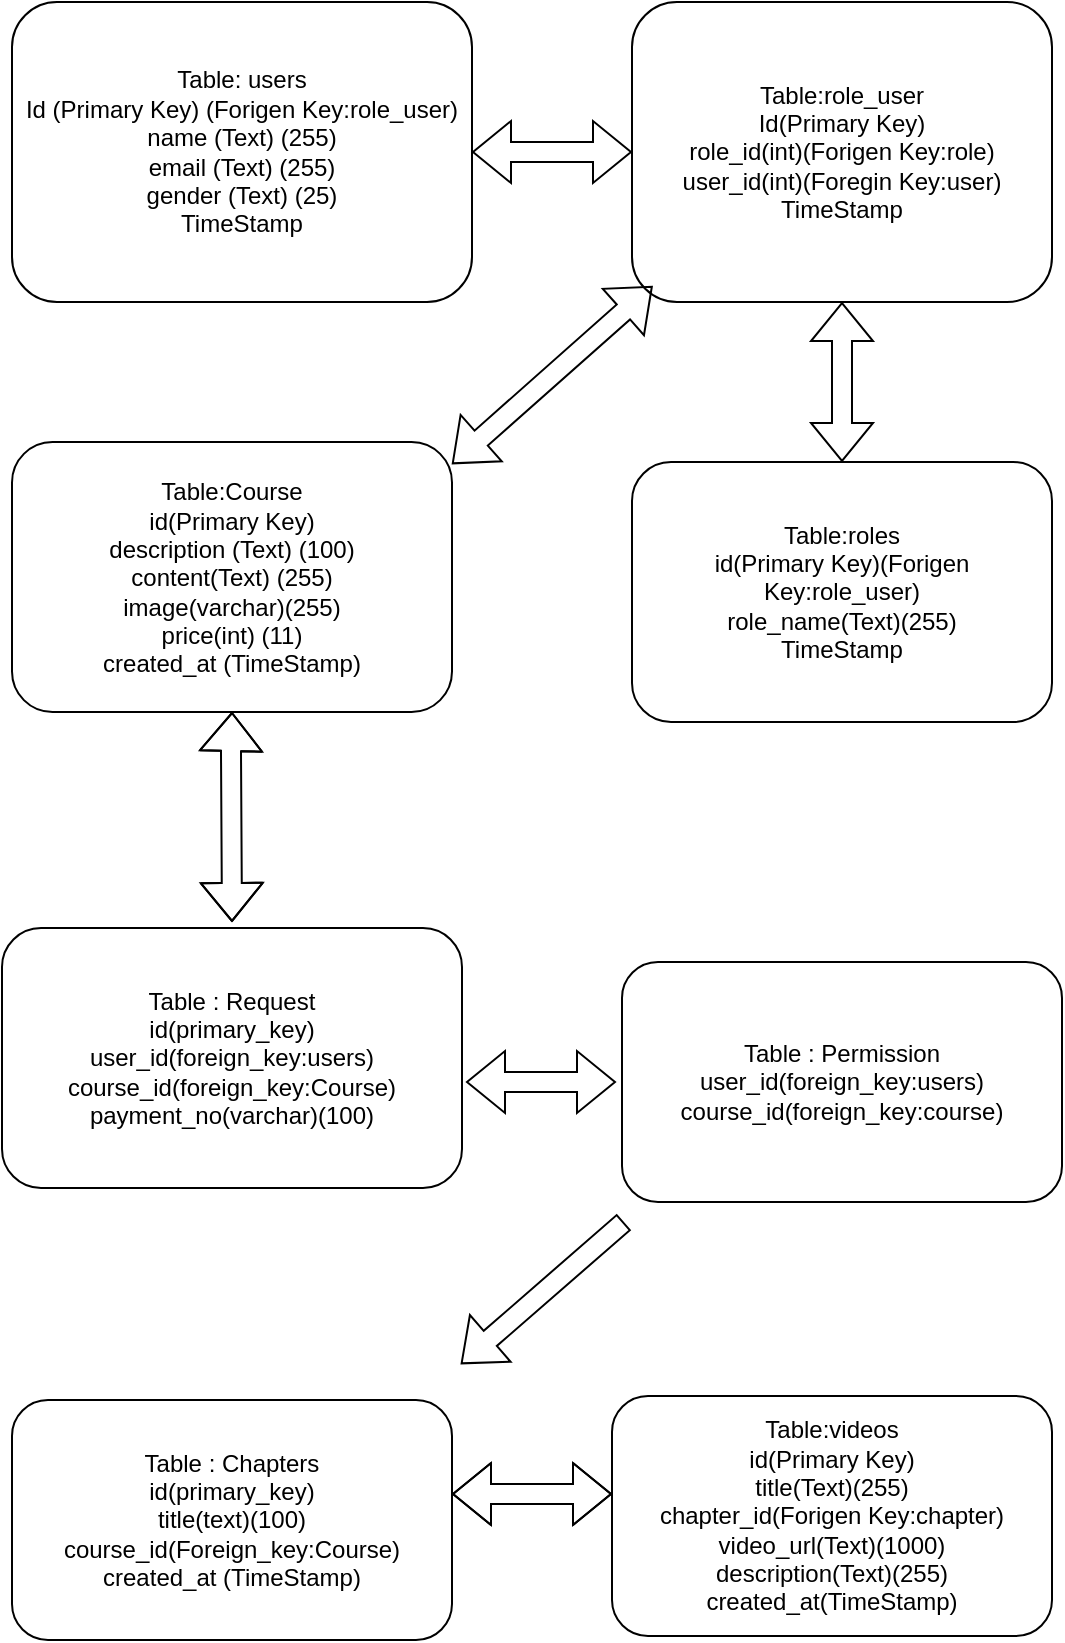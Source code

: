 <mxfile version="24.4.10" type="device">
  <diagram name="Page-1" id="hiuSERij68VwZIGt3HrL">
    <mxGraphModel dx="1563" dy="789" grid="1" gridSize="10" guides="1" tooltips="1" connect="1" arrows="1" fold="1" page="1" pageScale="1" pageWidth="850" pageHeight="1100" math="0" shadow="0">
      <root>
        <mxCell id="0" />
        <mxCell id="1" parent="0" />
        <mxCell id="w_pe8mge4aM9Xq12h-Tg-1" value="Table: users&lt;br&gt;Id (Primary Key) (Forigen Key:role_user)&lt;br&gt;name (Text) (255)&lt;br&gt;email (Text) (255)&lt;br&gt;&lt;div&gt;gender (Text) (25)&lt;/div&gt;&lt;div&gt;TimeStamp&lt;br&gt;&lt;/div&gt;" style="rounded=1;whiteSpace=wrap;html=1;" parent="1" vertex="1">
          <mxGeometry x="190" y="120" width="230" height="150" as="geometry" />
        </mxCell>
        <mxCell id="9HccbvvZ-AA2k1e7KVH--3" value="Table:role_user&lt;div&gt;Id(Primary Key)&lt;/div&gt;&lt;div&gt;role_id(int)(Forigen Key:role)&lt;/div&gt;&lt;div&gt;user_id(int)(Foregin Key:user)&lt;/div&gt;&lt;div&gt;TimeStamp&lt;br&gt;&lt;/div&gt;" style="rounded=1;whiteSpace=wrap;html=1;" parent="1" vertex="1">
          <mxGeometry x="500" y="120" width="210" height="150" as="geometry" />
        </mxCell>
        <mxCell id="9HccbvvZ-AA2k1e7KVH--5" value="Table:roles&lt;div&gt;id(Primary Key)(Forigen Key:role_user)&lt;/div&gt;&lt;div&gt;role_name(Text)(255)&lt;/div&gt;&lt;div&gt;TimeStamp&lt;br&gt;&lt;/div&gt;" style="rounded=1;whiteSpace=wrap;html=1;" parent="1" vertex="1">
          <mxGeometry x="500" y="350" width="210" height="130" as="geometry" />
        </mxCell>
        <mxCell id="9HccbvvZ-AA2k1e7KVH--9" value="" style="shape=flexArrow;endArrow=classic;startArrow=classic;html=1;rounded=0;entryX=0;entryY=0.5;entryDx=0;entryDy=0;exitX=1;exitY=0.5;exitDx=0;exitDy=0;" parent="1" source="w_pe8mge4aM9Xq12h-Tg-1" target="9HccbvvZ-AA2k1e7KVH--3" edge="1">
          <mxGeometry width="100" height="100" relative="1" as="geometry">
            <mxPoint x="420" y="260" as="sourcePoint" />
            <mxPoint x="520" y="160" as="targetPoint" />
            <Array as="points" />
          </mxGeometry>
        </mxCell>
        <mxCell id="9HccbvvZ-AA2k1e7KVH--11" value="" style="shape=flexArrow;endArrow=classic;startArrow=classic;html=1;rounded=0;exitX=0.5;exitY=0;exitDx=0;exitDy=0;entryX=0.5;entryY=1;entryDx=0;entryDy=0;" parent="1" source="9HccbvvZ-AA2k1e7KVH--5" target="9HccbvvZ-AA2k1e7KVH--3" edge="1">
          <mxGeometry width="100" height="100" relative="1" as="geometry">
            <mxPoint x="550" y="350" as="sourcePoint" />
            <mxPoint x="650" y="250" as="targetPoint" />
          </mxGeometry>
        </mxCell>
        <mxCell id="9HccbvvZ-AA2k1e7KVH--12" value="Table:Course&lt;div&gt;&lt;div&gt;id(Primary Key)&lt;/div&gt;&lt;div&gt;description (Text) (100)&lt;br&gt;&lt;/div&gt;&lt;div&gt;content(Text) (255)&lt;/div&gt;&lt;div&gt;image(varchar)(255)&lt;/div&gt;&lt;div&gt;price(int) (11)&lt;/div&gt;&lt;/div&gt;&lt;div&gt;created_at (TimeStamp)&lt;br&gt;&lt;/div&gt;" style="rounded=1;whiteSpace=wrap;html=1;" parent="1" vertex="1">
          <mxGeometry x="190" y="340" width="220" height="135" as="geometry" />
        </mxCell>
        <mxCell id="9HccbvvZ-AA2k1e7KVH--14" value="Table:vi&lt;span style=&quot;background-color: initial;&quot;&gt;deos&lt;/span&gt;&lt;div&gt;&lt;div&gt;id(Primary Key)&lt;/div&gt;&lt;/div&gt;&lt;div&gt;title(Text)(255)&lt;/div&gt;&lt;div&gt;chapter_id(Forigen Key:chapter)&lt;/div&gt;&lt;div&gt;video_url(Text)(1000)&lt;/div&gt;&lt;div&gt;description(Text)(255)&lt;/div&gt;&lt;div&gt;created_at(&lt;span style=&quot;background-color: initial;&quot;&gt;TimeStamp)&lt;/span&gt;&lt;/div&gt;" style="rounded=1;whiteSpace=wrap;html=1;" parent="1" vertex="1">
          <mxGeometry x="490" y="817" width="220" height="120" as="geometry" />
        </mxCell>
        <mxCell id="9HccbvvZ-AA2k1e7KVH--16" value="" style="shape=flexArrow;endArrow=classic;startArrow=classic;html=1;rounded=0;" parent="1" edge="1">
          <mxGeometry width="100" height="100" relative="1" as="geometry">
            <mxPoint x="300" y="580" as="sourcePoint" />
            <mxPoint x="300" y="475" as="targetPoint" />
            <Array as="points">
              <mxPoint x="299.5" y="495" />
            </Array>
          </mxGeometry>
        </mxCell>
        <mxCell id="vwmhd769s6nkDj53E7GC-1" value="Table : Chapters&lt;div&gt;id(primary_key)&lt;/div&gt;&lt;div&gt;title(text)(100)&lt;/div&gt;&lt;div&gt;course_id(Foreign_key:Course)&lt;/div&gt;&lt;div&gt;created_at (TimeStamp)&lt;/div&gt;" style="rounded=1;whiteSpace=wrap;html=1;" vertex="1" parent="1">
          <mxGeometry x="190" y="819" width="220" height="120" as="geometry" />
        </mxCell>
        <mxCell id="vwmhd769s6nkDj53E7GC-2" value="" style="shape=flexArrow;endArrow=classic;startArrow=classic;html=1;rounded=0;" edge="1" parent="1">
          <mxGeometry width="100" height="100" relative="1" as="geometry">
            <mxPoint x="490" y="866" as="sourcePoint" />
            <mxPoint x="410" y="866" as="targetPoint" />
            <Array as="points">
              <mxPoint x="450" y="866" />
            </Array>
          </mxGeometry>
        </mxCell>
        <mxCell id="vwmhd769s6nkDj53E7GC-3" value="Table : Request&lt;div&gt;id(primary_key)&lt;/div&gt;&lt;div&gt;user_id(foreign_key:users)&lt;/div&gt;&lt;div&gt;course_id(foreign_key:Course)&lt;/div&gt;&lt;div&gt;payment_no(varchar)(100)&lt;/div&gt;" style="rounded=1;whiteSpace=wrap;html=1;" vertex="1" parent="1">
          <mxGeometry x="185" y="583" width="230" height="130" as="geometry" />
        </mxCell>
        <mxCell id="vwmhd769s6nkDj53E7GC-4" value="Table : Permission&lt;div&gt;user_id(foreign_key:users)&lt;/div&gt;&lt;div&gt;course_id(foreign_key:course)&lt;/div&gt;" style="rounded=1;whiteSpace=wrap;html=1;" vertex="1" parent="1">
          <mxGeometry x="495" y="600" width="220" height="120" as="geometry" />
        </mxCell>
        <mxCell id="vwmhd769s6nkDj53E7GC-5" value="" style="shape=flexArrow;endArrow=classic;startArrow=classic;html=1;rounded=0;entryX=0.049;entryY=1.007;entryDx=0;entryDy=0;entryPerimeter=0;" edge="1" parent="1">
          <mxGeometry width="100" height="100" relative="1" as="geometry">
            <mxPoint x="410" y="351" as="sourcePoint" />
            <mxPoint x="510.29" y="262.05" as="targetPoint" />
          </mxGeometry>
        </mxCell>
        <mxCell id="vwmhd769s6nkDj53E7GC-6" value="" style="shape=flexArrow;endArrow=classic;startArrow=classic;html=1;rounded=0;" edge="1" parent="1">
          <mxGeometry width="100" height="100" relative="1" as="geometry">
            <mxPoint x="417" y="660" as="sourcePoint" />
            <mxPoint x="492" y="660" as="targetPoint" />
          </mxGeometry>
        </mxCell>
        <mxCell id="vwmhd769s6nkDj53E7GC-7" value="" style="shape=flexArrow;endArrow=classic;html=1;rounded=0;" edge="1" parent="1">
          <mxGeometry width="50" height="50" relative="1" as="geometry">
            <mxPoint x="496" y="730" as="sourcePoint" />
            <mxPoint x="414.429" y="801" as="targetPoint" />
          </mxGeometry>
        </mxCell>
      </root>
    </mxGraphModel>
  </diagram>
</mxfile>

